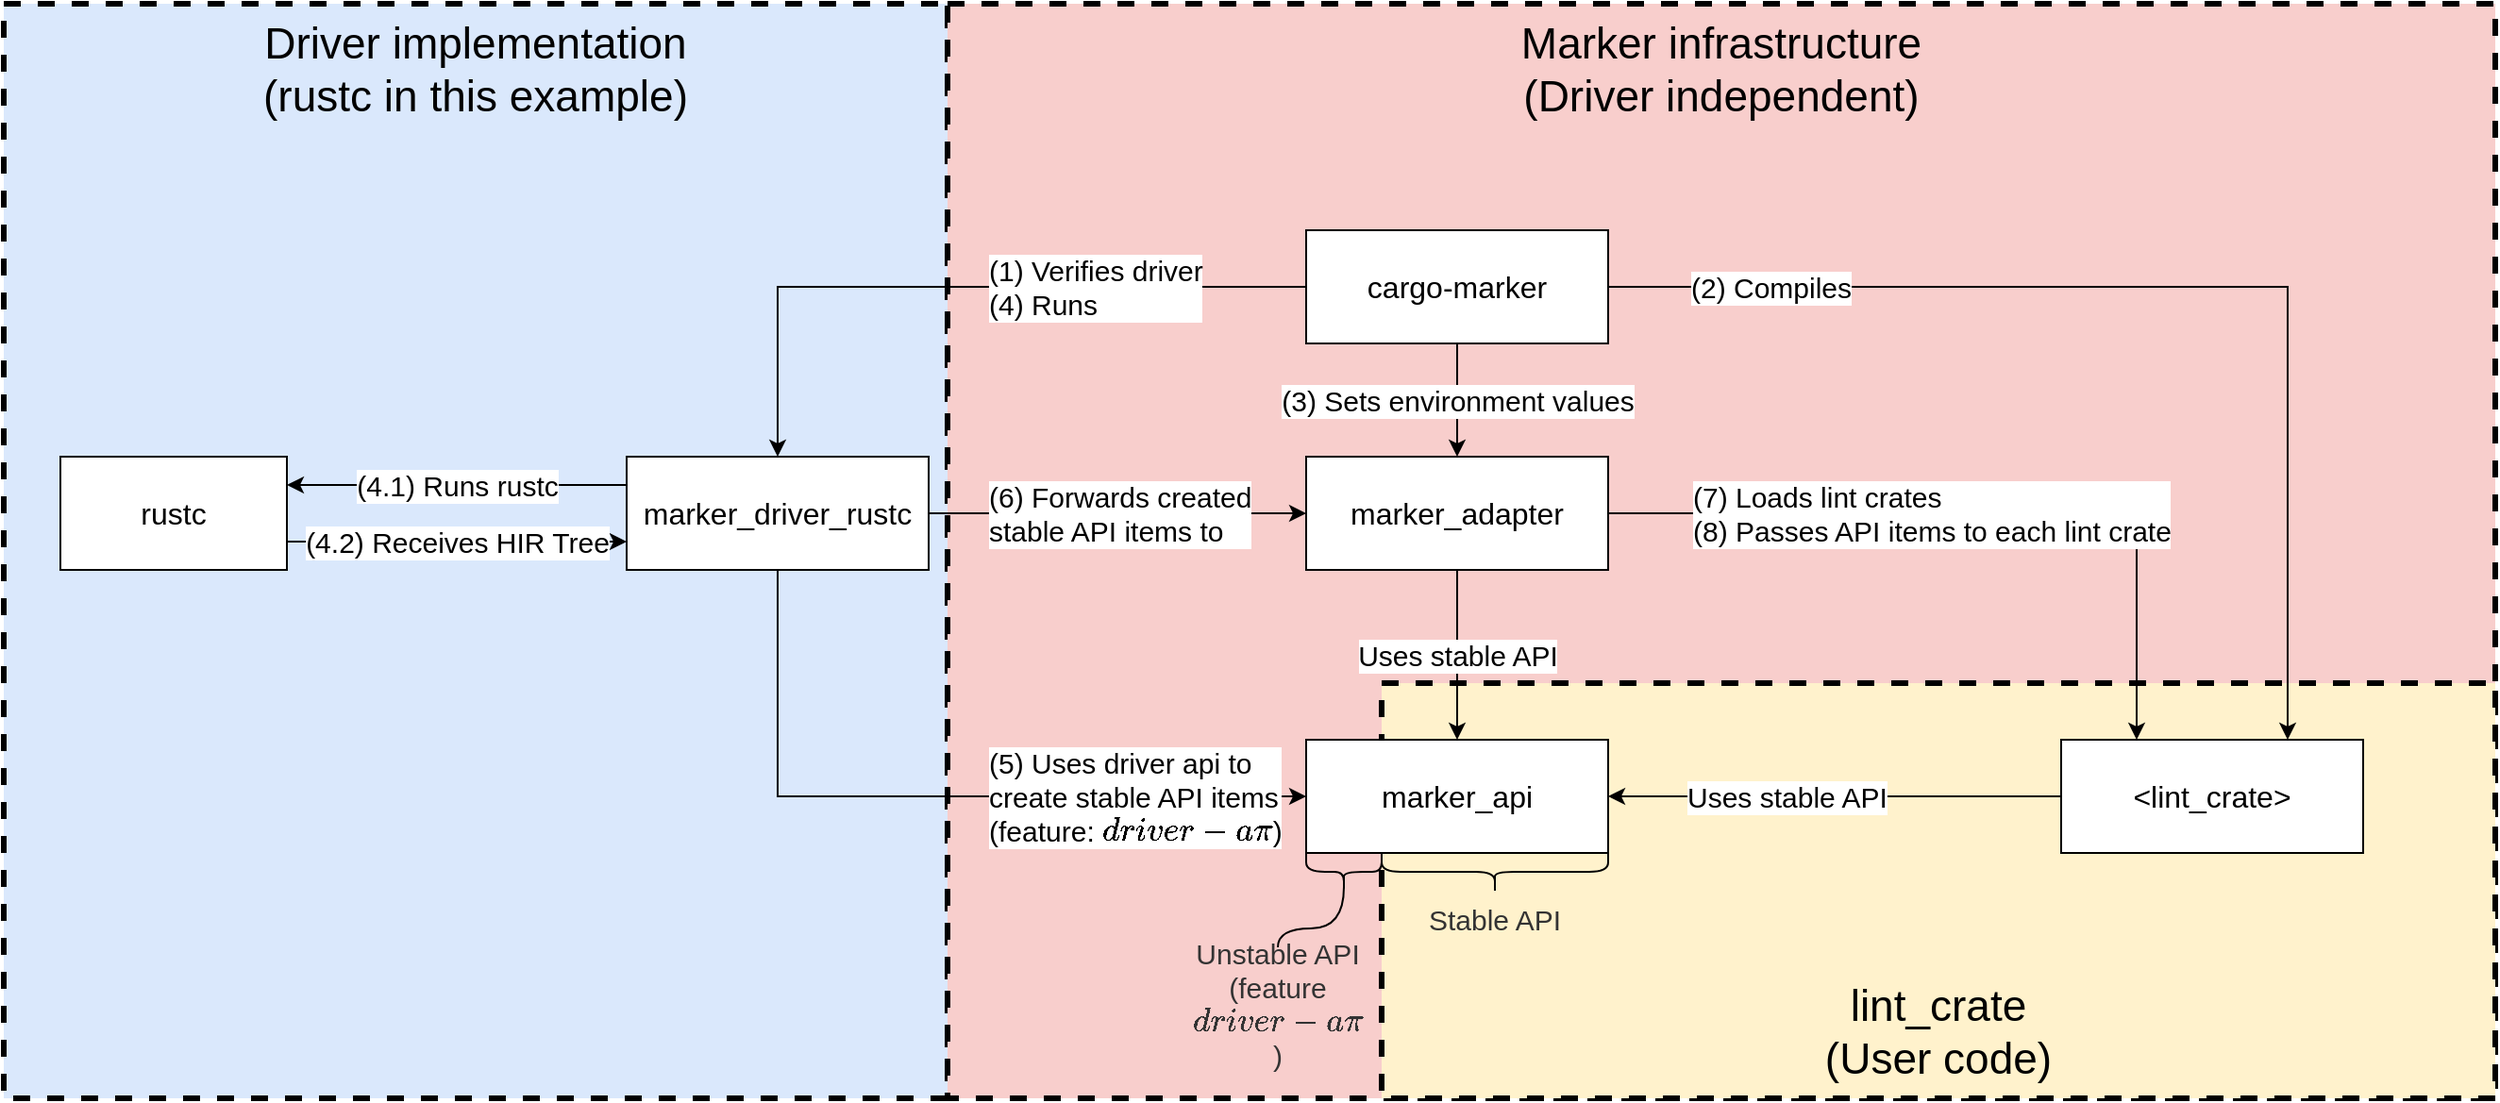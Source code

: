<mxfile version="20.3.0" type="device"><diagram id="ul9aODm9hEEoWMtADVK9" name="Page-1"><mxGraphModel dx="2591" dy="873" grid="1" gridSize="10" guides="1" tooltips="1" connect="1" arrows="1" fold="1" page="1" pageScale="1" pageWidth="1169" pageHeight="1654" math="0" shadow="0"><root><mxCell id="0"/><mxCell id="1" parent="0"/><mxCell id="YhNqJq-ong_5LQZX9Hi0-25" value="" style="rounded=0;whiteSpace=wrap;html=1;dashed=1;strokeColor=#000000;strokeWidth=3;fillColor=#dae8fc;fontSize=15;" parent="1" vertex="1"><mxGeometry x="-290" y="600" width="500" height="580" as="geometry"/></mxCell><mxCell id="YhNqJq-ong_5LQZX9Hi0-24" value="" style="rounded=0;whiteSpace=wrap;html=1;dashed=1;strokeColor=#000000;strokeWidth=3;fillColor=#f8cecc;fontSize=15;" parent="1" vertex="1"><mxGeometry x="210" y="600" width="820" height="580" as="geometry"/></mxCell><mxCell id="YhNqJq-ong_5LQZX9Hi0-22" value="" style="rounded=0;whiteSpace=wrap;html=1;fillColor=#fff2cc;strokeColor=#000000;dashed=1;strokeWidth=3;perimeterSpacing=4;fontSize=15;" parent="1" vertex="1"><mxGeometry x="440" y="960" width="590" height="220" as="geometry"/></mxCell><mxCell id="YhNqJq-ong_5LQZX9Hi0-13" value="(3) Sets environment values" style="edgeStyle=orthogonalEdgeStyle;rounded=0;orthogonalLoop=1;jettySize=auto;html=1;fontSize=15;" parent="1" edge="1"><mxGeometry relative="1" as="geometry"><mxPoint x="480" y="780" as="sourcePoint"/><mxPoint x="480" y="840" as="targetPoint"/></mxGeometry></mxCell><mxCell id="YhNqJq-ong_5LQZX9Hi0-14" value="(2) Compiles" style="edgeStyle=orthogonalEdgeStyle;rounded=0;orthogonalLoop=1;jettySize=auto;html=1;entryX=0.75;entryY=0;entryDx=0;entryDy=0;align=left;fontSize=15;" parent="1" source="YhNqJq-ong_5LQZX9Hi0-1" target="YhNqJq-ong_5LQZX9Hi0-5" edge="1"><mxGeometry x="-0.86" relative="1" as="geometry"><mxPoint as="offset"/></mxGeometry></mxCell><mxCell id="YhNqJq-ong_5LQZX9Hi0-15" value="(1) Verifies driver&lt;br style=&quot;font-size: 15px;&quot;&gt;&lt;div style=&quot;font-size: 15px;&quot;&gt;(4) Runs&lt;/div&gt;" style="edgeStyle=orthogonalEdgeStyle;rounded=0;orthogonalLoop=1;jettySize=auto;html=1;entryX=0.5;entryY=0;entryDx=0;entryDy=0;spacing=2;align=left;fontSize=15;" parent="1" source="YhNqJq-ong_5LQZX9Hi0-1" target="YhNqJq-ong_5LQZX9Hi0-4" edge="1"><mxGeometry x="-0.081" relative="1" as="geometry"><mxPoint as="offset"/></mxGeometry></mxCell><mxCell id="YhNqJq-ong_5LQZX9Hi0-1" value="cargo-marker" style="rounded=0;whiteSpace=wrap;html=1;fontSize=16;fontStyle=0" parent="1" vertex="1"><mxGeometry x="400" y="720" width="160" height="60" as="geometry"/></mxCell><mxCell id="YhNqJq-ong_5LQZX9Hi0-2" value="marker_api" style="rounded=0;whiteSpace=wrap;html=1;fontSize=16;fontStyle=0" parent="1" vertex="1"><mxGeometry x="400" y="990" width="160" height="60" as="geometry"/></mxCell><mxCell id="YhNqJq-ong_5LQZX9Hi0-6" value="Uses stable API" style="edgeStyle=orthogonalEdgeStyle;rounded=0;orthogonalLoop=1;jettySize=auto;html=1;entryX=0.5;entryY=0;entryDx=0;entryDy=0;fontSize=15;" parent="1" source="YhNqJq-ong_5LQZX9Hi0-3" target="YhNqJq-ong_5LQZX9Hi0-2" edge="1"><mxGeometry relative="1" as="geometry"/></mxCell><mxCell id="YhNqJq-ong_5LQZX9Hi0-12" value="(7) Loads lint crates&lt;br style=&quot;font-size: 15px;&quot;&gt;&lt;div style=&quot;font-size: 15px;&quot;&gt;(8) Passes API items to each lint crate&lt;/div&gt;" style="edgeStyle=orthogonalEdgeStyle;rounded=0;orthogonalLoop=1;jettySize=auto;html=1;align=left;fontSize=15;" parent="1" source="YhNqJq-ong_5LQZX9Hi0-3" target="YhNqJq-ong_5LQZX9Hi0-5" edge="1"><mxGeometry x="-0.784" relative="1" as="geometry"><Array as="points"><mxPoint x="840" y="870"/></Array><mxPoint as="offset"/></mxGeometry></mxCell><mxCell id="YhNqJq-ong_5LQZX9Hi0-3" value="marker_adapter" style="rounded=0;whiteSpace=wrap;html=1;fontSize=16;fontStyle=0" parent="1" vertex="1"><mxGeometry x="400" y="840" width="160" height="60" as="geometry"/></mxCell><mxCell id="YhNqJq-ong_5LQZX9Hi0-9" value="(5) Uses driver api to&lt;br style=&quot;font-size: 15px;&quot;&gt;create stable API items&lt;br style=&quot;font-size: 15px;&quot;&gt;(feature: `driver-api`)" style="edgeStyle=orthogonalEdgeStyle;rounded=0;orthogonalLoop=1;jettySize=auto;html=1;entryX=0;entryY=0.5;entryDx=0;entryDy=0;align=left;fontSize=15;" parent="1" source="YhNqJq-ong_5LQZX9Hi0-4" target="YhNqJq-ong_5LQZX9Hi0-2" edge="1"><mxGeometry x="0.15" relative="1" as="geometry"><Array as="points"><mxPoint x="120" y="1020"/></Array><mxPoint as="offset"/></mxGeometry></mxCell><mxCell id="YhNqJq-ong_5LQZX9Hi0-10" value="(6) Forwards created&lt;br style=&quot;font-size: 15px;&quot;&gt;stable API items to" style="edgeStyle=orthogonalEdgeStyle;rounded=0;orthogonalLoop=1;jettySize=auto;html=1;entryX=0;entryY=0.5;entryDx=0;entryDy=0;align=left;fontSize=15;" parent="1" source="YhNqJq-ong_5LQZX9Hi0-4" target="YhNqJq-ong_5LQZX9Hi0-3" edge="1"><mxGeometry x="-0.7" relative="1" as="geometry"><mxPoint as="offset"/></mxGeometry></mxCell><mxCell id="YhNqJq-ong_5LQZX9Hi0-21" value="(4.1) Runs rustc" style="edgeStyle=orthogonalEdgeStyle;rounded=0;orthogonalLoop=1;jettySize=auto;html=1;exitX=0;exitY=0.25;exitDx=0;exitDy=0;entryX=1;entryY=0.25;entryDx=0;entryDy=0;fontSize=15;" parent="1" source="YhNqJq-ong_5LQZX9Hi0-4" target="YhNqJq-ong_5LQZX9Hi0-18" edge="1"><mxGeometry relative="1" as="geometry"/></mxCell><mxCell id="YhNqJq-ong_5LQZX9Hi0-4" value="marker_driver_rustc" style="rounded=0;whiteSpace=wrap;html=1;fontSize=16;fontStyle=0" parent="1" vertex="1"><mxGeometry x="40" y="840" width="160" height="60" as="geometry"/></mxCell><mxCell id="YhNqJq-ong_5LQZX9Hi0-7" value="Uses stable API" style="edgeStyle=orthogonalEdgeStyle;rounded=0;orthogonalLoop=1;jettySize=auto;html=1;entryX=1;entryY=0.5;entryDx=0;entryDy=0;align=left;fontSize=15;" parent="1" source="YhNqJq-ong_5LQZX9Hi0-5" target="YhNqJq-ong_5LQZX9Hi0-2" edge="1"><mxGeometry x="0.667" relative="1" as="geometry"><Array as="points"><mxPoint x="720" y="1020"/></Array><mxPoint as="offset"/></mxGeometry></mxCell><mxCell id="YhNqJq-ong_5LQZX9Hi0-5" value="&amp;lt;lint_crate&amp;gt;" style="rounded=0;whiteSpace=wrap;html=1;fontSize=16;fontStyle=0" parent="1" vertex="1"><mxGeometry x="800" y="990" width="160" height="60" as="geometry"/></mxCell><mxCell id="YhNqJq-ong_5LQZX9Hi0-20" value="(4.2) Receives HIR Tree" style="edgeStyle=orthogonalEdgeStyle;rounded=0;orthogonalLoop=1;jettySize=auto;html=1;exitX=1;exitY=0.75;exitDx=0;exitDy=0;entryX=0;entryY=0.75;entryDx=0;entryDy=0;fontSize=15;" parent="1" source="YhNqJq-ong_5LQZX9Hi0-18" target="YhNqJq-ong_5LQZX9Hi0-4" edge="1"><mxGeometry relative="1" as="geometry"/></mxCell><mxCell id="YhNqJq-ong_5LQZX9Hi0-18" value="rustc" style="rounded=0;whiteSpace=wrap;html=1;fontSize=16;fontStyle=0" parent="1" vertex="1"><mxGeometry x="-260" y="840" width="120" height="60" as="geometry"/></mxCell><mxCell id="YhNqJq-ong_5LQZX9Hi0-28" style="orthogonalLoop=1;jettySize=auto;html=1;exitX=0.1;exitY=0.5;exitDx=0;exitDy=0;exitPerimeter=0;entryX=0.5;entryY=0;entryDx=0;entryDy=0;fontSize=15;strokeColor=default;rounded=0;endArrow=none;endFill=0;edgeStyle=orthogonalEdgeStyle;curved=1;" parent="1" source="YhNqJq-ong_5LQZX9Hi0-26" target="YhNqJq-ong_5LQZX9Hi0-27" edge="1"><mxGeometry relative="1" as="geometry"/></mxCell><mxCell id="YhNqJq-ong_5LQZX9Hi0-26" value="" style="shape=curlyBracket;whiteSpace=wrap;html=1;rounded=1;strokeColor=#000000;strokeWidth=1;rotation=-90;fontSize=15;" parent="1" vertex="1"><mxGeometry x="410" y="1040" width="20" height="40" as="geometry"/></mxCell><mxCell id="YhNqJq-ong_5LQZX9Hi0-27" value="&lt;font style=&quot;font-size: 15px;&quot;&gt;Unstable API&lt;br style=&quot;font-size: 15px;&quot;&gt;(feature `driver-api`)&lt;/font&gt;" style="text;html=1;align=center;verticalAlign=middle;whiteSpace=wrap;rounded=0;fillColor=none;fontColor=#333333;strokeColor=none;fontSize=15;" parent="1" vertex="1"><mxGeometry x="340" y="1100" width="90" height="60" as="geometry"/></mxCell><mxCell id="YhNqJq-ong_5LQZX9Hi0-31" style="edgeStyle=orthogonalEdgeStyle;curved=1;rounded=0;orthogonalLoop=1;jettySize=auto;html=1;exitX=0.1;exitY=0.5;exitDx=0;exitDy=0;exitPerimeter=0;entryX=0.5;entryY=0;entryDx=0;entryDy=0;fontSize=15;endArrow=none;endFill=0;strokeColor=default;" parent="1" source="YhNqJq-ong_5LQZX9Hi0-29" target="YhNqJq-ong_5LQZX9Hi0-30" edge="1"><mxGeometry relative="1" as="geometry"/></mxCell><mxCell id="YhNqJq-ong_5LQZX9Hi0-29" value="" style="shape=curlyBracket;whiteSpace=wrap;html=1;rounded=1;strokeColor=#000000;strokeWidth=1;rotation=-90;fontSize=15;" parent="1" vertex="1"><mxGeometry x="490" y="1000" width="20" height="120" as="geometry"/></mxCell><mxCell id="YhNqJq-ong_5LQZX9Hi0-30" value="&lt;font style=&quot;font-size: 15px;&quot;&gt;Stable API&lt;br style=&quot;font-size: 15px;&quot;&gt;&lt;/font&gt;" style="text;html=1;align=center;verticalAlign=middle;whiteSpace=wrap;rounded=0;fillColor=none;fontColor=#333333;strokeColor=none;fontSize=15;" parent="1" vertex="1"><mxGeometry x="455" y="1070" width="90" height="30" as="geometry"/></mxCell><mxCell id="YhNqJq-ong_5LQZX9Hi0-33" value="Marker infrastructure&lt;br style=&quot;font-size: 23px;&quot;&gt;(Driver independent)" style="text;html=1;strokeColor=none;fillColor=none;align=center;verticalAlign=middle;whiteSpace=wrap;rounded=0;fontSize=23;" parent="1" vertex="1"><mxGeometry x="480" y="600" width="280" height="70" as="geometry"/></mxCell><mxCell id="YhNqJq-ong_5LQZX9Hi0-35" value="Driver implementation&lt;br style=&quot;font-size: 23px;&quot;&gt;(rustc in this example)" style="text;html=1;strokeColor=none;fillColor=none;align=center;verticalAlign=middle;whiteSpace=wrap;rounded=0;fontSize=23;" parent="1" vertex="1"><mxGeometry x="-180" y="600" width="280" height="70" as="geometry"/></mxCell><mxCell id="YhNqJq-ong_5LQZX9Hi0-36" value="lint_crate&lt;br style=&quot;font-size: 23px;&quot;&gt;(User code)" style="text;html=1;strokeColor=none;fillColor=none;align=center;verticalAlign=middle;whiteSpace=wrap;rounded=0;fontSize=23;" parent="1" vertex="1"><mxGeometry x="595" y="1110" width="280" height="70" as="geometry"/></mxCell></root></mxGraphModel></diagram></mxfile>